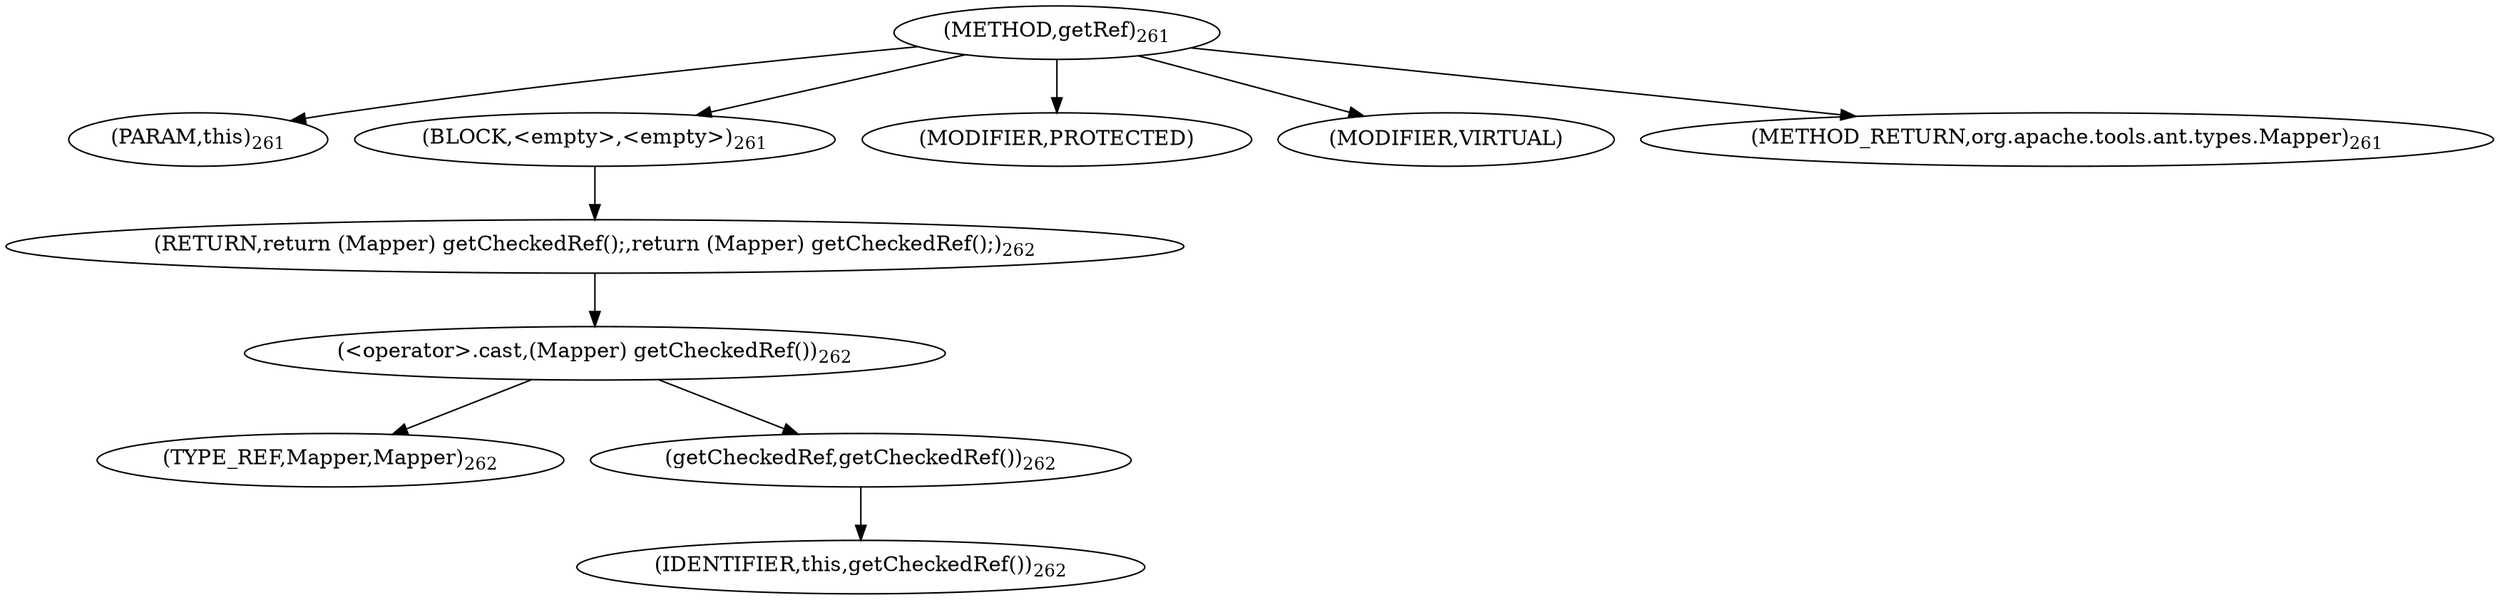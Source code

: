 digraph "getRef" {  
"555" [label = <(METHOD,getRef)<SUB>261</SUB>> ]
"58" [label = <(PARAM,this)<SUB>261</SUB>> ]
"556" [label = <(BLOCK,&lt;empty&gt;,&lt;empty&gt;)<SUB>261</SUB>> ]
"557" [label = <(RETURN,return (Mapper) getCheckedRef();,return (Mapper) getCheckedRef();)<SUB>262</SUB>> ]
"558" [label = <(&lt;operator&gt;.cast,(Mapper) getCheckedRef())<SUB>262</SUB>> ]
"559" [label = <(TYPE_REF,Mapper,Mapper)<SUB>262</SUB>> ]
"560" [label = <(getCheckedRef,getCheckedRef())<SUB>262</SUB>> ]
"57" [label = <(IDENTIFIER,this,getCheckedRef())<SUB>262</SUB>> ]
"561" [label = <(MODIFIER,PROTECTED)> ]
"562" [label = <(MODIFIER,VIRTUAL)> ]
"563" [label = <(METHOD_RETURN,org.apache.tools.ant.types.Mapper)<SUB>261</SUB>> ]
  "555" -> "58" 
  "555" -> "556" 
  "555" -> "561" 
  "555" -> "562" 
  "555" -> "563" 
  "556" -> "557" 
  "557" -> "558" 
  "558" -> "559" 
  "558" -> "560" 
  "560" -> "57" 
}
